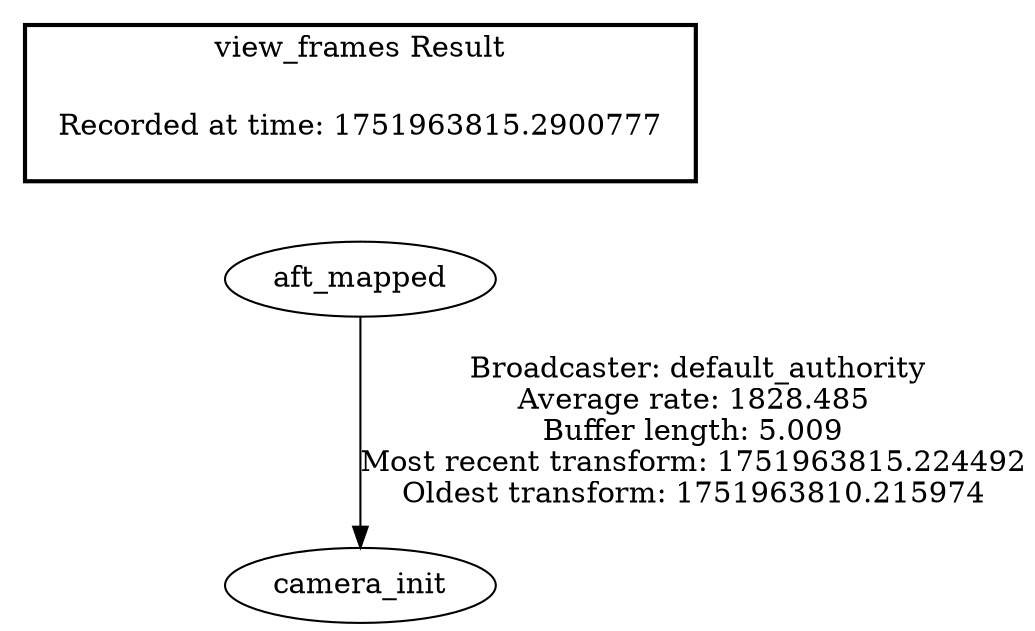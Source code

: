 digraph G {
"aft_mapped" -> "camera_init"[label=" Broadcaster: default_authority\nAverage rate: 1828.485\nBuffer length: 5.009\nMost recent transform: 1751963815.224492\nOldest transform: 1751963810.215974\n"];
edge [style=invis];
 subgraph cluster_legend { style=bold; color=black; label ="view_frames Result";
"Recorded at time: 1751963815.2900777"[ shape=plaintext ] ;
}->"aft_mapped";
}